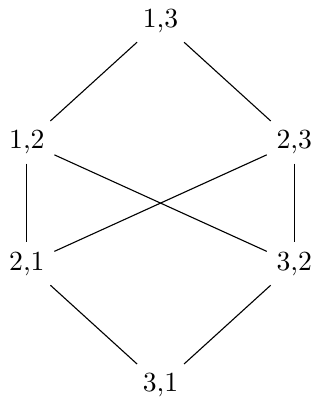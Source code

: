 \documentclass[tikz]{standalone}
\usetikzlibrary{positioning}
\begin{document}
\begin{tikzpicture}
    \node (13) at (0,0) {1,3};
    \node (12) [below left=of 13] {1,2};
    \node (23) [below right=of 13] {2,3};
    \node (21) [below=of 12] {2,1};
    \node (32) [below=of 23] {3,2};
    \node (31) [below right=of 21] {3,1};

    \foreach \Source/\Target in {%
        13/12,
        13/23,
        12/21,
        12/32,
        23/21,
        23/32,
        21/31,
        32/31%
        }
        \draw (\Source) to (\Target);
\end{tikzpicture}
\end{document}

